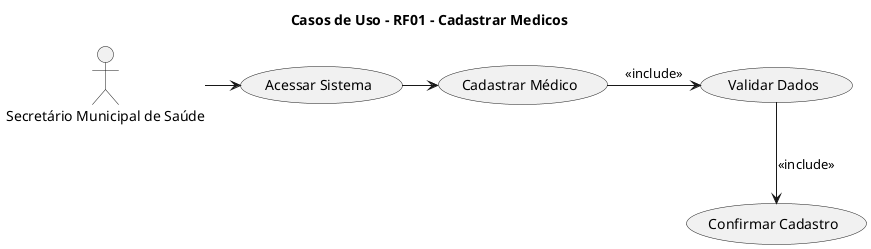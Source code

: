 @startuml - Casos de Uso "Sistema Basico de Saude"
title Casos de Uso - RF01 - Cadastrar Medicos

actor Sec as "Secretário Municipal de Saúde"

Sec -> (Acessar Sistema)
(Acessar Sistema) -> (Cadastrar Médico)

(Cadastrar Médico) -> (Validar Dados) : <<include>>
(Validar Dados) --> (Confirmar Cadastro) : <<include>>

@enduml